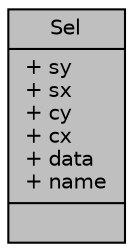 digraph "Sel"
{
 // LATEX_PDF_SIZE
  edge [fontname="Helvetica",fontsize="10",labelfontname="Helvetica",labelfontsize="10"];
  node [fontname="Helvetica",fontsize="10",shape=record];
  Node1 [label="{Sel\n|+ sy\l+ sx\l+ cy\l+ cx\l+ data\l+ name\l|}",height=0.2,width=0.4,color="black", fillcolor="grey75", style="filled", fontcolor="black",tooltip=" "];
}
